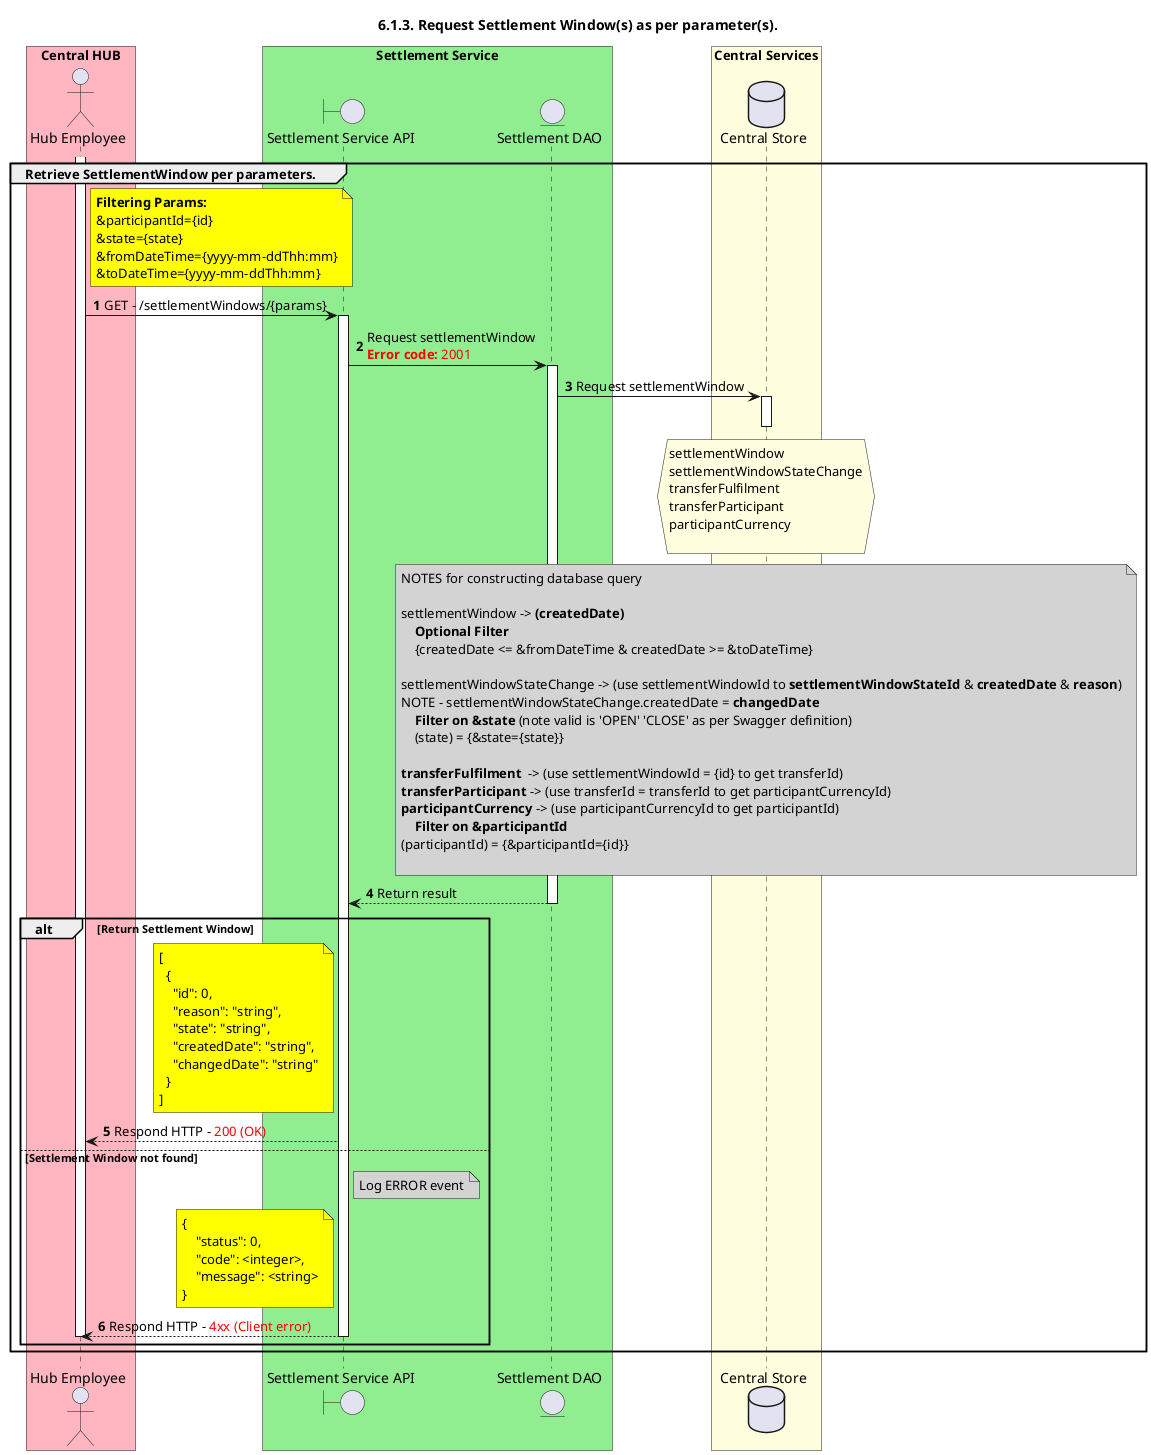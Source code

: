 @startuml
' declate title
title 6.1.3. Request Settlement Window(s) as per parameter(s).

autonumber

' declare actors

actor "Hub Employee" as OPERATOR
boundary "Settlement Service API" as SSAPI
entity "Settlement DAO" as SETTLE_DAO
database "Central Store" as DB

box "Central HUB" #LightPink
    participant OPERATOR
end box

box "Settlement Service" #LightGreen
    participant SSAPI
    participant SETTLE_DAO
end box

box "Central Services" #LightYellow
    participant DB
end box

' start flow

group Retrieve SettlementWindow per parameters.
    activate OPERATOR
    note right of OPERATOR #Yellow
        **Filtering Params:**
        &participantId={id}
        &state={state}
        &fromDateTime={yyyy-mm-ddThh:mm}
        &toDateTime={yyyy-mm-ddThh:mm}
    end note
    OPERATOR -> SSAPI: GET - /settlementWindows/{params}
    activate SSAPI
    SSAPI -> SETTLE_DAO: Request settlementWindow\n<color #FF0000><b>Error code:</b> 2001</color>
    activate SETTLE_DAO
    SETTLE_DAO -> DB: Request settlementWindow
    activate DB
    hnote over DB #LightYellow
        settlementWindow
        settlementWindowStateChange
        transferFulfilment
        transferParticipant
        participantCurrency

    end hnote
    note over DB #LightGray
        NOTES for constructing database query

        settlementWindow -> **(createdDate)**
            **Optional Filter**
            {createdDate <= &fromDateTime & createdDate >= &toDateTime}

        settlementWindowStateChange -> (use settlementWindowId to **settlementWindowStateId** & **createdDate** & **reason**)
        NOTE - settlementWindowStateChange.createdDate = **changedDate**
            **Filter on &state** (note valid is 'OPEN' 'CLOSE' as per Swagger definition)
            (state) = {&state={state}}

        **transferFulfilment**  -> (use settlementWindowId = {id} to get transferId)
        **transferParticipant** -> (use transferId = transferId to get participantCurrencyId)
        **participantCurrency** -> (use participantCurrencyId to get participantId)
            **Filter on &participantId**
        (participantId) = {&participantId={id}}

    end note
    hnote over DB #LightYellow
    end hnote
    deactivate DB
    SSAPI <-- SETTLE_DAO: Return result
    deactivate SETTLE_DAO
    alt Return Settlement Window
        note left of SSAPI #Yellow
          [
            {
              "id": 0,
              "reason": "string",
              "state": "string",
              "createdDate": "string",
              "changedDate": "string"
            }
          ]
        end note
        OPERATOR <-- SSAPI: Respond HTTP - <color #FF0000>200 (OK)</color>
    else Settlement Window not found
        note right of SSAPI #lightgray
            Log ERROR event
        end note
        note left of SSAPI #yellow
            {
                "status": 0,
                "code": <integer>,
                "message": <string>
            }
        end note
        OPERATOR <-- SSAPI: Respond HTTP - <color #FF0000>4xx (Client error)</color>
        deactivate SSAPI
    deactivate OPERATOR
    end
end
@enduml
